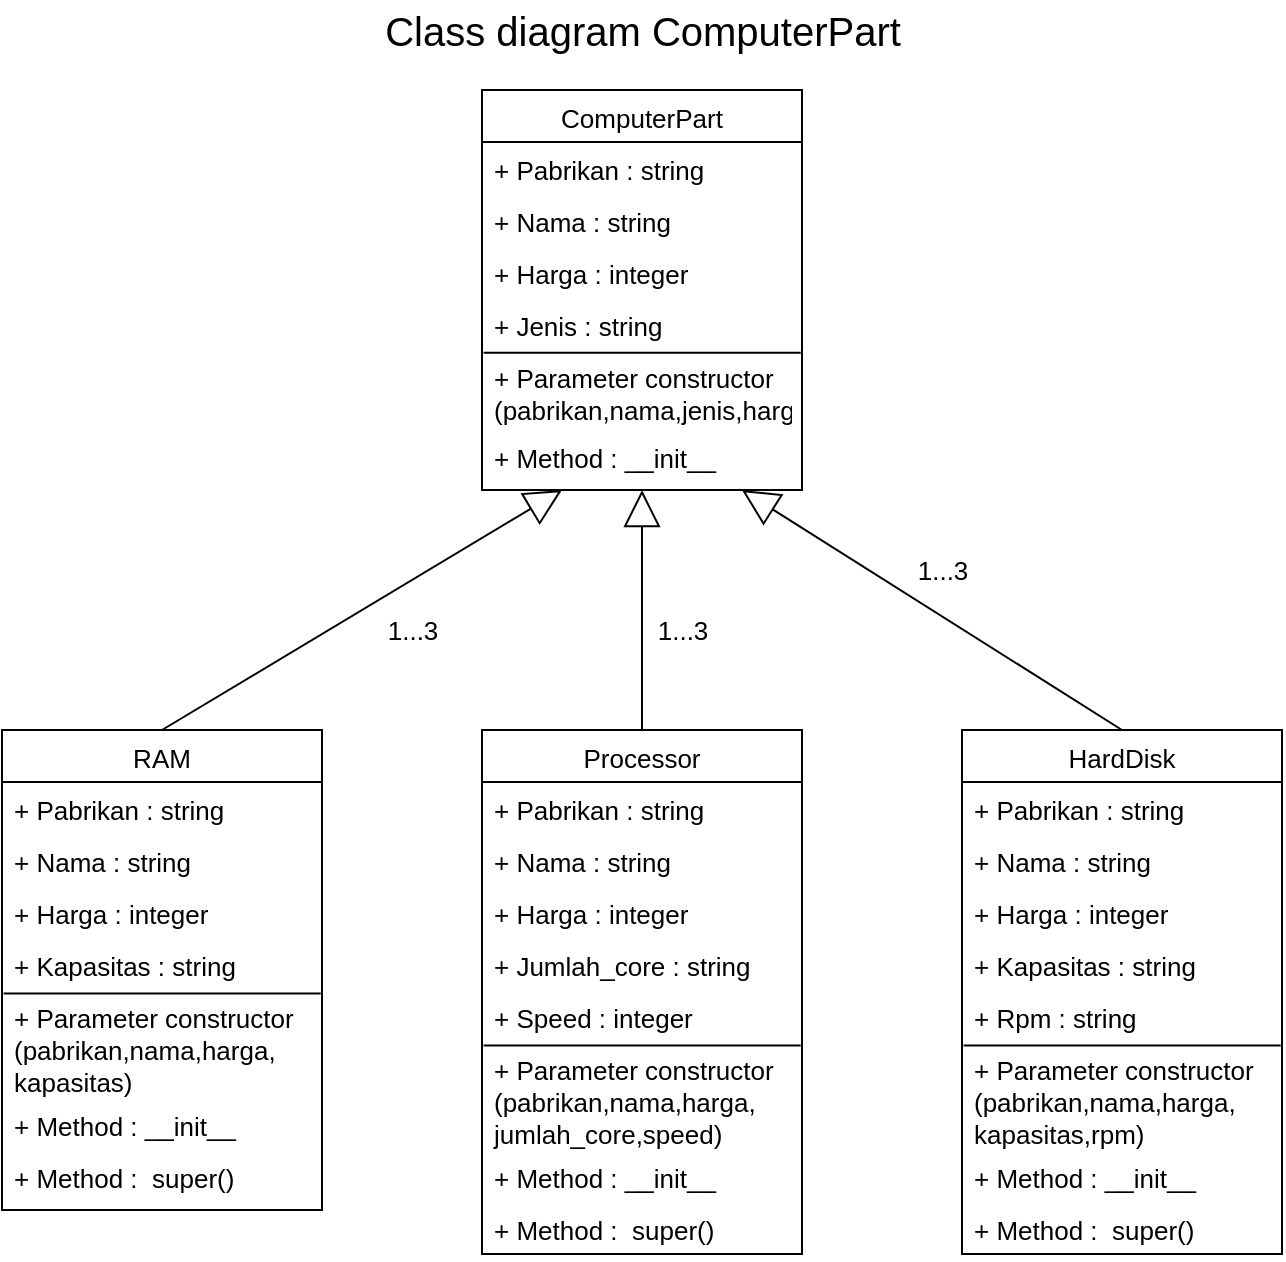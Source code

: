 <mxfile version="16.6.4" type="device"><diagram id="C5RBs43oDa-KdzZeNtuy" name="Page-1"><mxGraphModel dx="723" dy="336" grid="1" gridSize="10" guides="1" tooltips="1" connect="1" arrows="1" fold="1" page="1" pageScale="1" pageWidth="827" pageHeight="1169" math="0" shadow="0"><root><mxCell id="WIyWlLk6GJQsqaUBKTNV-0"/><mxCell id="WIyWlLk6GJQsqaUBKTNV-1" parent="WIyWlLk6GJQsqaUBKTNV-0"/><mxCell id="zkfFHV4jXpPFQw0GAbJ--0" value="ComputerPart" style="swimlane;fontStyle=0;align=center;verticalAlign=top;childLayout=stackLayout;horizontal=1;startSize=26;horizontalStack=0;resizeParent=1;resizeLast=0;collapsible=1;marginBottom=0;rounded=0;shadow=0;strokeWidth=1;fontSize=13;" parent="WIyWlLk6GJQsqaUBKTNV-1" vertex="1"><mxGeometry x="360" y="80" width="160" height="200" as="geometry"><mxRectangle x="230" y="140" width="160" height="26" as="alternateBounds"/></mxGeometry></mxCell><mxCell id="zkfFHV4jXpPFQw0GAbJ--1" value="+ Pabrikan : string" style="text;align=left;verticalAlign=top;spacingLeft=4;spacingRight=4;overflow=hidden;rotatable=0;points=[[0,0.5],[1,0.5]];portConstraint=eastwest;fontSize=13;" parent="zkfFHV4jXpPFQw0GAbJ--0" vertex="1"><mxGeometry y="26" width="160" height="26" as="geometry"/></mxCell><mxCell id="zkfFHV4jXpPFQw0GAbJ--2" value="+ Nama : string" style="text;align=left;verticalAlign=top;spacingLeft=4;spacingRight=4;overflow=hidden;rotatable=0;points=[[0,0.5],[1,0.5]];portConstraint=eastwest;rounded=0;shadow=0;html=0;fontSize=13;" parent="zkfFHV4jXpPFQw0GAbJ--0" vertex="1"><mxGeometry y="52" width="160" height="26" as="geometry"/></mxCell><mxCell id="zkfFHV4jXpPFQw0GAbJ--3" value="+ Harga : integer" style="text;align=left;verticalAlign=top;spacingLeft=4;spacingRight=4;overflow=hidden;rotatable=0;points=[[0,0.5],[1,0.5]];portConstraint=eastwest;rounded=0;shadow=0;html=0;fontSize=13;" parent="zkfFHV4jXpPFQw0GAbJ--0" vertex="1"><mxGeometry y="78" width="160" height="26" as="geometry"/></mxCell><mxCell id="hrntZVx4uldsDccv_BaO-6" value="+ Jenis : string" style="text;align=left;verticalAlign=top;spacingLeft=4;spacingRight=4;overflow=hidden;rotatable=0;points=[[0,0.5],[1,0.5]];portConstraint=eastwest;rounded=0;shadow=0;html=0;fontSize=13;" vertex="1" parent="zkfFHV4jXpPFQw0GAbJ--0"><mxGeometry y="104" width="160" height="26" as="geometry"/></mxCell><mxCell id="hrntZVx4uldsDccv_BaO-9" value="+ Parameter constructor&#10;(pabrikan,nama,jenis,harga)" style="text;align=left;verticalAlign=top;spacingLeft=4;spacingRight=4;overflow=hidden;rotatable=0;points=[[0,0.5],[1,0.5]];portConstraint=eastwest;rounded=0;shadow=0;html=0;fontSize=13;" vertex="1" parent="zkfFHV4jXpPFQw0GAbJ--0"><mxGeometry y="130" width="160" height="40" as="geometry"/></mxCell><mxCell id="hrntZVx4uldsDccv_BaO-11" value="" style="endArrow=none;html=1;rounded=0;exitX=0.005;exitY=0.033;exitDx=0;exitDy=0;exitPerimeter=0;entryX=0.996;entryY=0.033;entryDx=0;entryDy=0;entryPerimeter=0;fontSize=13;" edge="1" parent="zkfFHV4jXpPFQw0GAbJ--0" source="hrntZVx4uldsDccv_BaO-9" target="hrntZVx4uldsDccv_BaO-9"><mxGeometry width="50" height="50" relative="1" as="geometry"><mxPoint x="20" y="180" as="sourcePoint"/><mxPoint x="70" y="130" as="targetPoint"/></mxGeometry></mxCell><mxCell id="hrntZVx4uldsDccv_BaO-12" value="+ Method : __init__" style="text;align=left;verticalAlign=top;spacingLeft=4;spacingRight=4;overflow=hidden;rotatable=0;points=[[0,0.5],[1,0.5]];portConstraint=eastwest;rounded=0;shadow=0;html=0;fontSize=13;" vertex="1" parent="zkfFHV4jXpPFQw0GAbJ--0"><mxGeometry y="170" width="160" height="26" as="geometry"/></mxCell><mxCell id="hrntZVx4uldsDccv_BaO-0" value="Class diagram ComputerPart&lt;br style=&quot;font-size: 20px;&quot;&gt;" style="text;html=1;align=center;verticalAlign=middle;resizable=0;points=[];autosize=1;strokeColor=none;fillColor=none;fontSize=20;" vertex="1" parent="WIyWlLk6GJQsqaUBKTNV-1"><mxGeometry x="305" y="35" width="270" height="30" as="geometry"/></mxCell><mxCell id="hrntZVx4uldsDccv_BaO-13" value="Processor" style="swimlane;fontStyle=0;align=center;verticalAlign=top;childLayout=stackLayout;horizontal=1;startSize=26;horizontalStack=0;resizeParent=1;resizeLast=0;collapsible=1;marginBottom=0;rounded=0;shadow=0;strokeWidth=1;fontSize=13;" vertex="1" parent="WIyWlLk6GJQsqaUBKTNV-1"><mxGeometry x="360" y="400" width="160" height="262" as="geometry"><mxRectangle x="230" y="140" width="160" height="26" as="alternateBounds"/></mxGeometry></mxCell><mxCell id="hrntZVx4uldsDccv_BaO-14" value="+ Pabrikan : string" style="text;align=left;verticalAlign=top;spacingLeft=4;spacingRight=4;overflow=hidden;rotatable=0;points=[[0,0.5],[1,0.5]];portConstraint=eastwest;fontSize=13;" vertex="1" parent="hrntZVx4uldsDccv_BaO-13"><mxGeometry y="26" width="160" height="26" as="geometry"/></mxCell><mxCell id="hrntZVx4uldsDccv_BaO-15" value="+ Nama : string" style="text;align=left;verticalAlign=top;spacingLeft=4;spacingRight=4;overflow=hidden;rotatable=0;points=[[0,0.5],[1,0.5]];portConstraint=eastwest;rounded=0;shadow=0;html=0;fontSize=13;" vertex="1" parent="hrntZVx4uldsDccv_BaO-13"><mxGeometry y="52" width="160" height="26" as="geometry"/></mxCell><mxCell id="hrntZVx4uldsDccv_BaO-16" value="+ Harga : integer" style="text;align=left;verticalAlign=top;spacingLeft=4;spacingRight=4;overflow=hidden;rotatable=0;points=[[0,0.5],[1,0.5]];portConstraint=eastwest;rounded=0;shadow=0;html=0;fontSize=13;" vertex="1" parent="hrntZVx4uldsDccv_BaO-13"><mxGeometry y="78" width="160" height="26" as="geometry"/></mxCell><mxCell id="hrntZVx4uldsDccv_BaO-17" value="+ Jumlah_core : string" style="text;align=left;verticalAlign=top;spacingLeft=4;spacingRight=4;overflow=hidden;rotatable=0;points=[[0,0.5],[1,0.5]];portConstraint=eastwest;rounded=0;shadow=0;html=0;fontSize=13;" vertex="1" parent="hrntZVx4uldsDccv_BaO-13"><mxGeometry y="104" width="160" height="26" as="geometry"/></mxCell><mxCell id="hrntZVx4uldsDccv_BaO-21" value="+ Speed : integer" style="text;align=left;verticalAlign=top;spacingLeft=4;spacingRight=4;overflow=hidden;rotatable=0;points=[[0,0.5],[1,0.5]];portConstraint=eastwest;rounded=0;shadow=0;html=0;fontSize=13;" vertex="1" parent="hrntZVx4uldsDccv_BaO-13"><mxGeometry y="130" width="160" height="26" as="geometry"/></mxCell><mxCell id="hrntZVx4uldsDccv_BaO-19" value="" style="endArrow=none;html=1;rounded=0;exitX=0.005;exitY=0.033;exitDx=0;exitDy=0;exitPerimeter=0;entryX=0.996;entryY=0.033;entryDx=0;entryDy=0;entryPerimeter=0;fontSize=13;" edge="1" parent="hrntZVx4uldsDccv_BaO-13" source="hrntZVx4uldsDccv_BaO-18" target="hrntZVx4uldsDccv_BaO-18"><mxGeometry width="50" height="50" relative="1" as="geometry"><mxPoint x="20" y="180" as="sourcePoint"/><mxPoint x="70" y="130" as="targetPoint"/></mxGeometry></mxCell><mxCell id="hrntZVx4uldsDccv_BaO-18" value="+ Parameter constructor&#10;(pabrikan,nama,harga,&#10;jumlah_core,speed)" style="text;align=left;verticalAlign=top;spacingLeft=4;spacingRight=4;overflow=hidden;rotatable=0;points=[[0,0.5],[1,0.5]];portConstraint=eastwest;rounded=0;shadow=0;html=0;fontSize=13;" vertex="1" parent="hrntZVx4uldsDccv_BaO-13"><mxGeometry y="156" width="160" height="54" as="geometry"/></mxCell><mxCell id="hrntZVx4uldsDccv_BaO-20" value="+ Method : __init__" style="text;align=left;verticalAlign=top;spacingLeft=4;spacingRight=4;overflow=hidden;rotatable=0;points=[[0,0.5],[1,0.5]];portConstraint=eastwest;rounded=0;shadow=0;html=0;fontSize=13;" vertex="1" parent="hrntZVx4uldsDccv_BaO-13"><mxGeometry y="210" width="160" height="26" as="geometry"/></mxCell><mxCell id="hrntZVx4uldsDccv_BaO-22" value="+ Method :  super()" style="text;align=left;verticalAlign=top;spacingLeft=4;spacingRight=4;overflow=hidden;rotatable=0;points=[[0,0.5],[1,0.5]];portConstraint=eastwest;rounded=0;shadow=0;html=0;fontSize=13;" vertex="1" parent="hrntZVx4uldsDccv_BaO-13"><mxGeometry y="236" width="160" height="26" as="geometry"/></mxCell><mxCell id="hrntZVx4uldsDccv_BaO-23" value="RAM" style="swimlane;fontStyle=0;align=center;verticalAlign=top;childLayout=stackLayout;horizontal=1;startSize=26;horizontalStack=0;resizeParent=1;resizeLast=0;collapsible=1;marginBottom=0;rounded=0;shadow=0;strokeWidth=1;fontSize=13;" vertex="1" parent="WIyWlLk6GJQsqaUBKTNV-1"><mxGeometry x="120" y="400" width="160" height="240" as="geometry"><mxRectangle x="230" y="140" width="160" height="26" as="alternateBounds"/></mxGeometry></mxCell><mxCell id="hrntZVx4uldsDccv_BaO-24" value="+ Pabrikan : string" style="text;align=left;verticalAlign=top;spacingLeft=4;spacingRight=4;overflow=hidden;rotatable=0;points=[[0,0.5],[1,0.5]];portConstraint=eastwest;fontSize=13;" vertex="1" parent="hrntZVx4uldsDccv_BaO-23"><mxGeometry y="26" width="160" height="26" as="geometry"/></mxCell><mxCell id="hrntZVx4uldsDccv_BaO-25" value="+ Nama : string" style="text;align=left;verticalAlign=top;spacingLeft=4;spacingRight=4;overflow=hidden;rotatable=0;points=[[0,0.5],[1,0.5]];portConstraint=eastwest;rounded=0;shadow=0;html=0;fontSize=13;" vertex="1" parent="hrntZVx4uldsDccv_BaO-23"><mxGeometry y="52" width="160" height="26" as="geometry"/></mxCell><mxCell id="hrntZVx4uldsDccv_BaO-26" value="+ Harga : integer" style="text;align=left;verticalAlign=top;spacingLeft=4;spacingRight=4;overflow=hidden;rotatable=0;points=[[0,0.5],[1,0.5]];portConstraint=eastwest;rounded=0;shadow=0;html=0;fontSize=13;" vertex="1" parent="hrntZVx4uldsDccv_BaO-23"><mxGeometry y="78" width="160" height="26" as="geometry"/></mxCell><mxCell id="hrntZVx4uldsDccv_BaO-28" value="+ Kapasitas : string" style="text;align=left;verticalAlign=top;spacingLeft=4;spacingRight=4;overflow=hidden;rotatable=0;points=[[0,0.5],[1,0.5]];portConstraint=eastwest;rounded=0;shadow=0;html=0;fontSize=13;" vertex="1" parent="hrntZVx4uldsDccv_BaO-23"><mxGeometry y="104" width="160" height="26" as="geometry"/></mxCell><mxCell id="hrntZVx4uldsDccv_BaO-29" value="" style="endArrow=none;html=1;rounded=0;exitX=0.005;exitY=0.033;exitDx=0;exitDy=0;exitPerimeter=0;entryX=0.996;entryY=0.033;entryDx=0;entryDy=0;entryPerimeter=0;fontSize=13;" edge="1" parent="hrntZVx4uldsDccv_BaO-23" source="hrntZVx4uldsDccv_BaO-30" target="hrntZVx4uldsDccv_BaO-30"><mxGeometry width="50" height="50" relative="1" as="geometry"><mxPoint x="20" y="180" as="sourcePoint"/><mxPoint x="70" y="130" as="targetPoint"/></mxGeometry></mxCell><mxCell id="hrntZVx4uldsDccv_BaO-30" value="+ Parameter constructor&#10;(pabrikan,nama,harga,&#10;kapasitas)" style="text;align=left;verticalAlign=top;spacingLeft=4;spacingRight=4;overflow=hidden;rotatable=0;points=[[0,0.5],[1,0.5]];portConstraint=eastwest;rounded=0;shadow=0;html=0;fontSize=13;" vertex="1" parent="hrntZVx4uldsDccv_BaO-23"><mxGeometry y="130" width="160" height="54" as="geometry"/></mxCell><mxCell id="hrntZVx4uldsDccv_BaO-31" value="+ Method : __init__" style="text;align=left;verticalAlign=top;spacingLeft=4;spacingRight=4;overflow=hidden;rotatable=0;points=[[0,0.5],[1,0.5]];portConstraint=eastwest;rounded=0;shadow=0;html=0;fontSize=13;" vertex="1" parent="hrntZVx4uldsDccv_BaO-23"><mxGeometry y="184" width="160" height="26" as="geometry"/></mxCell><mxCell id="hrntZVx4uldsDccv_BaO-32" value="+ Method :  super()" style="text;align=left;verticalAlign=top;spacingLeft=4;spacingRight=4;overflow=hidden;rotatable=0;points=[[0,0.5],[1,0.5]];portConstraint=eastwest;rounded=0;shadow=0;html=0;fontSize=13;" vertex="1" parent="hrntZVx4uldsDccv_BaO-23"><mxGeometry y="210" width="160" height="26" as="geometry"/></mxCell><mxCell id="hrntZVx4uldsDccv_BaO-33" value="HardDisk" style="swimlane;fontStyle=0;align=center;verticalAlign=top;childLayout=stackLayout;horizontal=1;startSize=26;horizontalStack=0;resizeParent=1;resizeLast=0;collapsible=1;marginBottom=0;rounded=0;shadow=0;strokeWidth=1;fontSize=13;" vertex="1" parent="WIyWlLk6GJQsqaUBKTNV-1"><mxGeometry x="600" y="400" width="160" height="262" as="geometry"><mxRectangle x="230" y="140" width="160" height="26" as="alternateBounds"/></mxGeometry></mxCell><mxCell id="hrntZVx4uldsDccv_BaO-34" value="+ Pabrikan : string" style="text;align=left;verticalAlign=top;spacingLeft=4;spacingRight=4;overflow=hidden;rotatable=0;points=[[0,0.5],[1,0.5]];portConstraint=eastwest;fontSize=13;" vertex="1" parent="hrntZVx4uldsDccv_BaO-33"><mxGeometry y="26" width="160" height="26" as="geometry"/></mxCell><mxCell id="hrntZVx4uldsDccv_BaO-35" value="+ Nama : string" style="text;align=left;verticalAlign=top;spacingLeft=4;spacingRight=4;overflow=hidden;rotatable=0;points=[[0,0.5],[1,0.5]];portConstraint=eastwest;rounded=0;shadow=0;html=0;fontSize=13;" vertex="1" parent="hrntZVx4uldsDccv_BaO-33"><mxGeometry y="52" width="160" height="26" as="geometry"/></mxCell><mxCell id="hrntZVx4uldsDccv_BaO-36" value="+ Harga : integer" style="text;align=left;verticalAlign=top;spacingLeft=4;spacingRight=4;overflow=hidden;rotatable=0;points=[[0,0.5],[1,0.5]];portConstraint=eastwest;rounded=0;shadow=0;html=0;fontSize=13;" vertex="1" parent="hrntZVx4uldsDccv_BaO-33"><mxGeometry y="78" width="160" height="26" as="geometry"/></mxCell><mxCell id="hrntZVx4uldsDccv_BaO-37" value="+ Kapasitas : string" style="text;align=left;verticalAlign=top;spacingLeft=4;spacingRight=4;overflow=hidden;rotatable=0;points=[[0,0.5],[1,0.5]];portConstraint=eastwest;rounded=0;shadow=0;html=0;fontSize=13;" vertex="1" parent="hrntZVx4uldsDccv_BaO-33"><mxGeometry y="104" width="160" height="26" as="geometry"/></mxCell><mxCell id="hrntZVx4uldsDccv_BaO-38" value="+ Rpm : string" style="text;align=left;verticalAlign=top;spacingLeft=4;spacingRight=4;overflow=hidden;rotatable=0;points=[[0,0.5],[1,0.5]];portConstraint=eastwest;rounded=0;shadow=0;html=0;fontSize=13;" vertex="1" parent="hrntZVx4uldsDccv_BaO-33"><mxGeometry y="130" width="160" height="26" as="geometry"/></mxCell><mxCell id="hrntZVx4uldsDccv_BaO-39" value="" style="endArrow=none;html=1;rounded=0;exitX=0.005;exitY=0.033;exitDx=0;exitDy=0;exitPerimeter=0;entryX=0.996;entryY=0.033;entryDx=0;entryDy=0;entryPerimeter=0;fontSize=13;" edge="1" parent="hrntZVx4uldsDccv_BaO-33" source="hrntZVx4uldsDccv_BaO-40" target="hrntZVx4uldsDccv_BaO-40"><mxGeometry width="50" height="50" relative="1" as="geometry"><mxPoint x="20" y="180" as="sourcePoint"/><mxPoint x="70" y="130" as="targetPoint"/></mxGeometry></mxCell><mxCell id="hrntZVx4uldsDccv_BaO-40" value="+ Parameter constructor&#10;(pabrikan,nama,harga,&#10;kapasitas,rpm)" style="text;align=left;verticalAlign=top;spacingLeft=4;spacingRight=4;overflow=hidden;rotatable=0;points=[[0,0.5],[1,0.5]];portConstraint=eastwest;rounded=0;shadow=0;html=0;fontSize=13;" vertex="1" parent="hrntZVx4uldsDccv_BaO-33"><mxGeometry y="156" width="160" height="54" as="geometry"/></mxCell><mxCell id="hrntZVx4uldsDccv_BaO-41" value="+ Method : __init__" style="text;align=left;verticalAlign=top;spacingLeft=4;spacingRight=4;overflow=hidden;rotatable=0;points=[[0,0.5],[1,0.5]];portConstraint=eastwest;rounded=0;shadow=0;html=0;fontSize=13;" vertex="1" parent="hrntZVx4uldsDccv_BaO-33"><mxGeometry y="210" width="160" height="26" as="geometry"/></mxCell><mxCell id="hrntZVx4uldsDccv_BaO-42" value="+ Method :  super()" style="text;align=left;verticalAlign=top;spacingLeft=4;spacingRight=4;overflow=hidden;rotatable=0;points=[[0,0.5],[1,0.5]];portConstraint=eastwest;rounded=0;shadow=0;html=0;fontSize=13;" vertex="1" parent="hrntZVx4uldsDccv_BaO-33"><mxGeometry y="236" width="160" height="26" as="geometry"/></mxCell><mxCell id="hrntZVx4uldsDccv_BaO-43" value="" style="endArrow=block;endSize=16;endFill=0;html=1;rounded=0;fontSize=13;exitX=0.5;exitY=0;exitDx=0;exitDy=0;entryX=0.25;entryY=1;entryDx=0;entryDy=0;" edge="1" parent="WIyWlLk6GJQsqaUBKTNV-1" source="hrntZVx4uldsDccv_BaO-23" target="zkfFHV4jXpPFQw0GAbJ--0"><mxGeometry width="160" relative="1" as="geometry"><mxPoint x="490" y="330" as="sourcePoint"/><mxPoint x="650" y="330" as="targetPoint"/></mxGeometry></mxCell><mxCell id="hrntZVx4uldsDccv_BaO-44" value="" style="endArrow=block;endSize=16;endFill=0;html=1;rounded=0;fontSize=13;exitX=0.5;exitY=0;exitDx=0;exitDy=0;entryX=0.5;entryY=1;entryDx=0;entryDy=0;" edge="1" parent="WIyWlLk6GJQsqaUBKTNV-1" source="hrntZVx4uldsDccv_BaO-13" target="zkfFHV4jXpPFQw0GAbJ--0"><mxGeometry width="160" relative="1" as="geometry"><mxPoint x="210" y="410" as="sourcePoint"/><mxPoint x="410" y="290.0" as="targetPoint"/></mxGeometry></mxCell><mxCell id="hrntZVx4uldsDccv_BaO-45" value="" style="endArrow=block;endSize=16;endFill=0;html=1;rounded=0;fontSize=13;exitX=0.5;exitY=0;exitDx=0;exitDy=0;" edge="1" parent="WIyWlLk6GJQsqaUBKTNV-1" source="hrntZVx4uldsDccv_BaO-33"><mxGeometry width="160" relative="1" as="geometry"><mxPoint x="220" y="420" as="sourcePoint"/><mxPoint x="490" y="280" as="targetPoint"/></mxGeometry></mxCell><mxCell id="hrntZVx4uldsDccv_BaO-46" value="1...3" style="text;html=1;align=center;verticalAlign=middle;resizable=0;points=[];autosize=1;strokeColor=none;fillColor=none;fontSize=13;" vertex="1" parent="WIyWlLk6GJQsqaUBKTNV-1"><mxGeometry x="570" y="310" width="40" height="20" as="geometry"/></mxCell><mxCell id="hrntZVx4uldsDccv_BaO-47" value="1...3" style="text;html=1;align=center;verticalAlign=middle;resizable=0;points=[];autosize=1;strokeColor=none;fillColor=none;fontSize=13;" vertex="1" parent="WIyWlLk6GJQsqaUBKTNV-1"><mxGeometry x="440" y="340" width="40" height="20" as="geometry"/></mxCell><mxCell id="hrntZVx4uldsDccv_BaO-48" value="1...3" style="text;html=1;align=center;verticalAlign=middle;resizable=0;points=[];autosize=1;strokeColor=none;fillColor=none;fontSize=13;" vertex="1" parent="WIyWlLk6GJQsqaUBKTNV-1"><mxGeometry x="305" y="340" width="40" height="20" as="geometry"/></mxCell></root></mxGraphModel></diagram></mxfile>